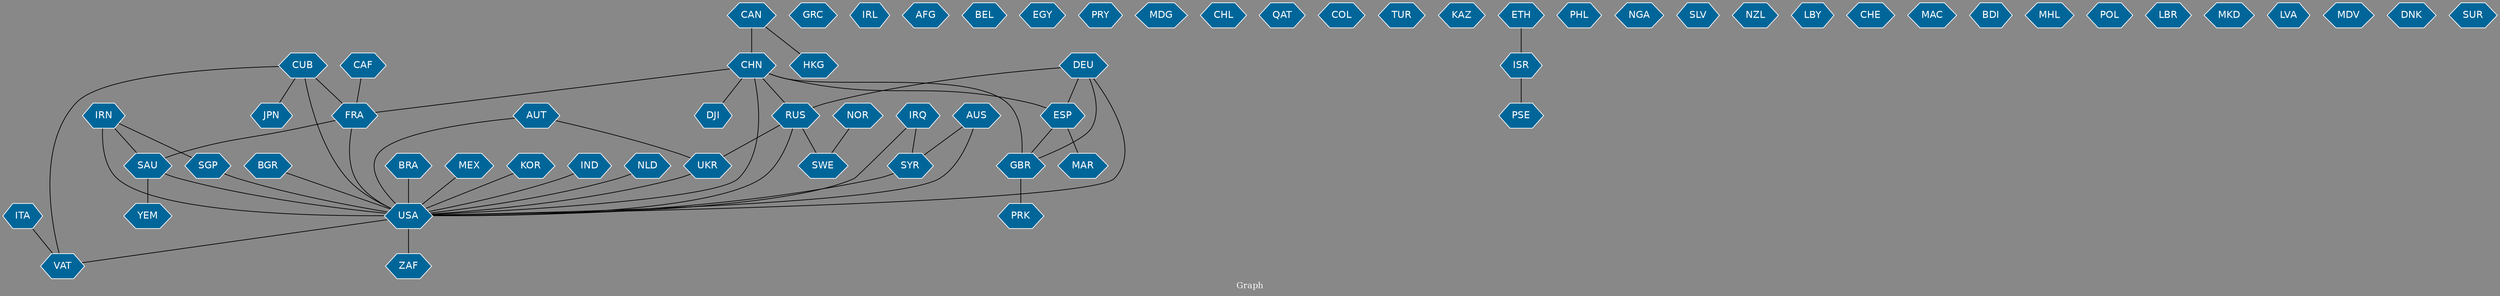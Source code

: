 // Countries together in item graph
graph {
	graph [bgcolor="#888888" fontcolor=white fontsize=12 label="Graph" outputorder=edgesfirst overlap=prism]
	node [color=white fillcolor="#006699" fontcolor=white fontname=Helvetica shape=hexagon style=filled]
	edge [arrowhead=open color=black fontcolor=white fontname=Courier fontsize=12]
		USA [label=USA]
		GRC [label=GRC]
		BGR [label=BGR]
		IRQ [label=IRQ]
		DEU [label=DEU]
		GBR [label=GBR]
		IRL [label=IRL]
		FRA [label=FRA]
		CHN [label=CHN]
		YEM [label=YEM]
		AFG [label=AFG]
		BRA [label=BRA]
		ESP [label=ESP]
		AUS [label=AUS]
		IRN [label=IRN]
		BEL [label=BEL]
		RUS [label=RUS]
		EGY [label=EGY]
		MEX [label=MEX]
		SAU [label=SAU]
		KOR [label=KOR]
		PRY [label=PRY]
		PRK [label=PRK]
		IND [label=IND]
		MDG [label=MDG]
		CHL [label=CHL]
		ZAF [label=ZAF]
		CUB [label=CUB]
		CAN [label=CAN]
		ITA [label=ITA]
		QAT [label=QAT]
		COL [label=COL]
		TUR [label=TUR]
		SYR [label=SYR]
		KAZ [label=KAZ]
		SWE [label=SWE]
		NOR [label=NOR]
		ISR [label=ISR]
		PHL [label=PHL]
		NGA [label=NGA]
		SLV [label=SLV]
		HKG [label=HKG]
		NZL [label=NZL]
		CAF [label=CAF]
		LBY [label=LBY]
		CHE [label=CHE]
		MAC [label=MAC]
		BDI [label=BDI]
		MHL [label=MHL]
		POL [label=POL]
		ETH [label=ETH]
		NLD [label=NLD]
		DJI [label=DJI]
		LBR [label=LBR]
		PSE [label=PSE]
		MKD [label=MKD]
		JPN [label=JPN]
		VAT [label=VAT]
		UKR [label=UKR]
		AUT [label=AUT]
		LVA [label=LVA]
		MDV [label=MDV]
		MAR [label=MAR]
		SGP [label=SGP]
		DNK [label=DNK]
		SUR [label=SUR]
			CAN -- CHN [weight=3]
			FRA -- USA [weight=5]
			SYR -- USA [weight=3]
			USA -- ZAF [weight=2]
			ISR -- PSE [weight=1]
			DEU -- RUS [weight=1]
			CUB -- FRA [weight=1]
			CAN -- HKG [weight=1]
			KOR -- USA [weight=2]
			CHN -- USA [weight=5]
			CUB -- USA [weight=3]
			AUS -- USA [weight=3]
			CAF -- FRA [weight=1]
			CUB -- VAT [weight=2]
			SAU -- YEM [weight=3]
			CHN -- GBR [weight=3]
			CUB -- JPN [weight=1]
			IRQ -- USA [weight=2]
			IND -- USA [weight=1]
			AUS -- SYR [weight=1]
			NLD -- USA [weight=1]
			DEU -- GBR [weight=1]
			ITA -- VAT [weight=1]
			BRA -- USA [weight=1]
			MEX -- USA [weight=2]
			ESP -- MAR [weight=1]
			USA -- VAT [weight=1]
			CHN -- RUS [weight=2]
			FRA -- SAU [weight=1]
			RUS -- USA [weight=1]
			CHN -- DJI [weight=1]
			ETH -- ISR [weight=2]
			DEU -- USA [weight=1]
			RUS -- UKR [weight=1]
			BGR -- USA [weight=1]
			IRQ -- SYR [weight=1]
			IRN -- USA [weight=8]
			AUT -- USA [weight=2]
			CHN -- FRA [weight=5]
			UKR -- USA [weight=2]
			AUT -- UKR [weight=2]
			IRN -- SAU [weight=2]
			ESP -- GBR [weight=1]
			NOR -- SWE [weight=1]
			CHN -- ESP [weight=1]
			RUS -- SWE [weight=2]
			IRN -- SGP [weight=1]
			DEU -- ESP [weight=1]
			SGP -- USA [weight=1]
			GBR -- PRK [weight=1]
			SAU -- USA [weight=2]
}